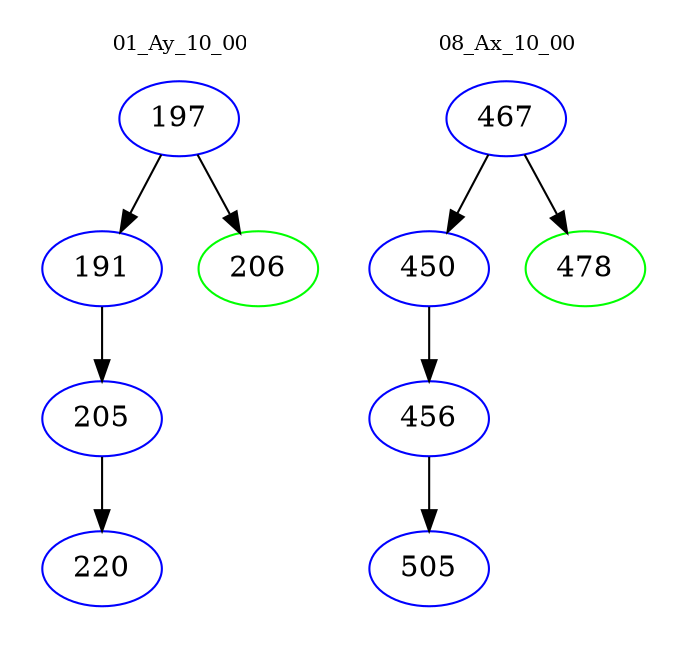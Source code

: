 digraph{
subgraph cluster_0 {
color = white
label = "01_Ay_10_00";
fontsize=10;
T0_197 [label="197", color="blue"]
T0_197 -> T0_191 [color="black"]
T0_191 [label="191", color="blue"]
T0_191 -> T0_205 [color="black"]
T0_205 [label="205", color="blue"]
T0_205 -> T0_220 [color="black"]
T0_220 [label="220", color="blue"]
T0_197 -> T0_206 [color="black"]
T0_206 [label="206", color="green"]
}
subgraph cluster_1 {
color = white
label = "08_Ax_10_00";
fontsize=10;
T1_467 [label="467", color="blue"]
T1_467 -> T1_450 [color="black"]
T1_450 [label="450", color="blue"]
T1_450 -> T1_456 [color="black"]
T1_456 [label="456", color="blue"]
T1_456 -> T1_505 [color="black"]
T1_505 [label="505", color="blue"]
T1_467 -> T1_478 [color="black"]
T1_478 [label="478", color="green"]
}
}
